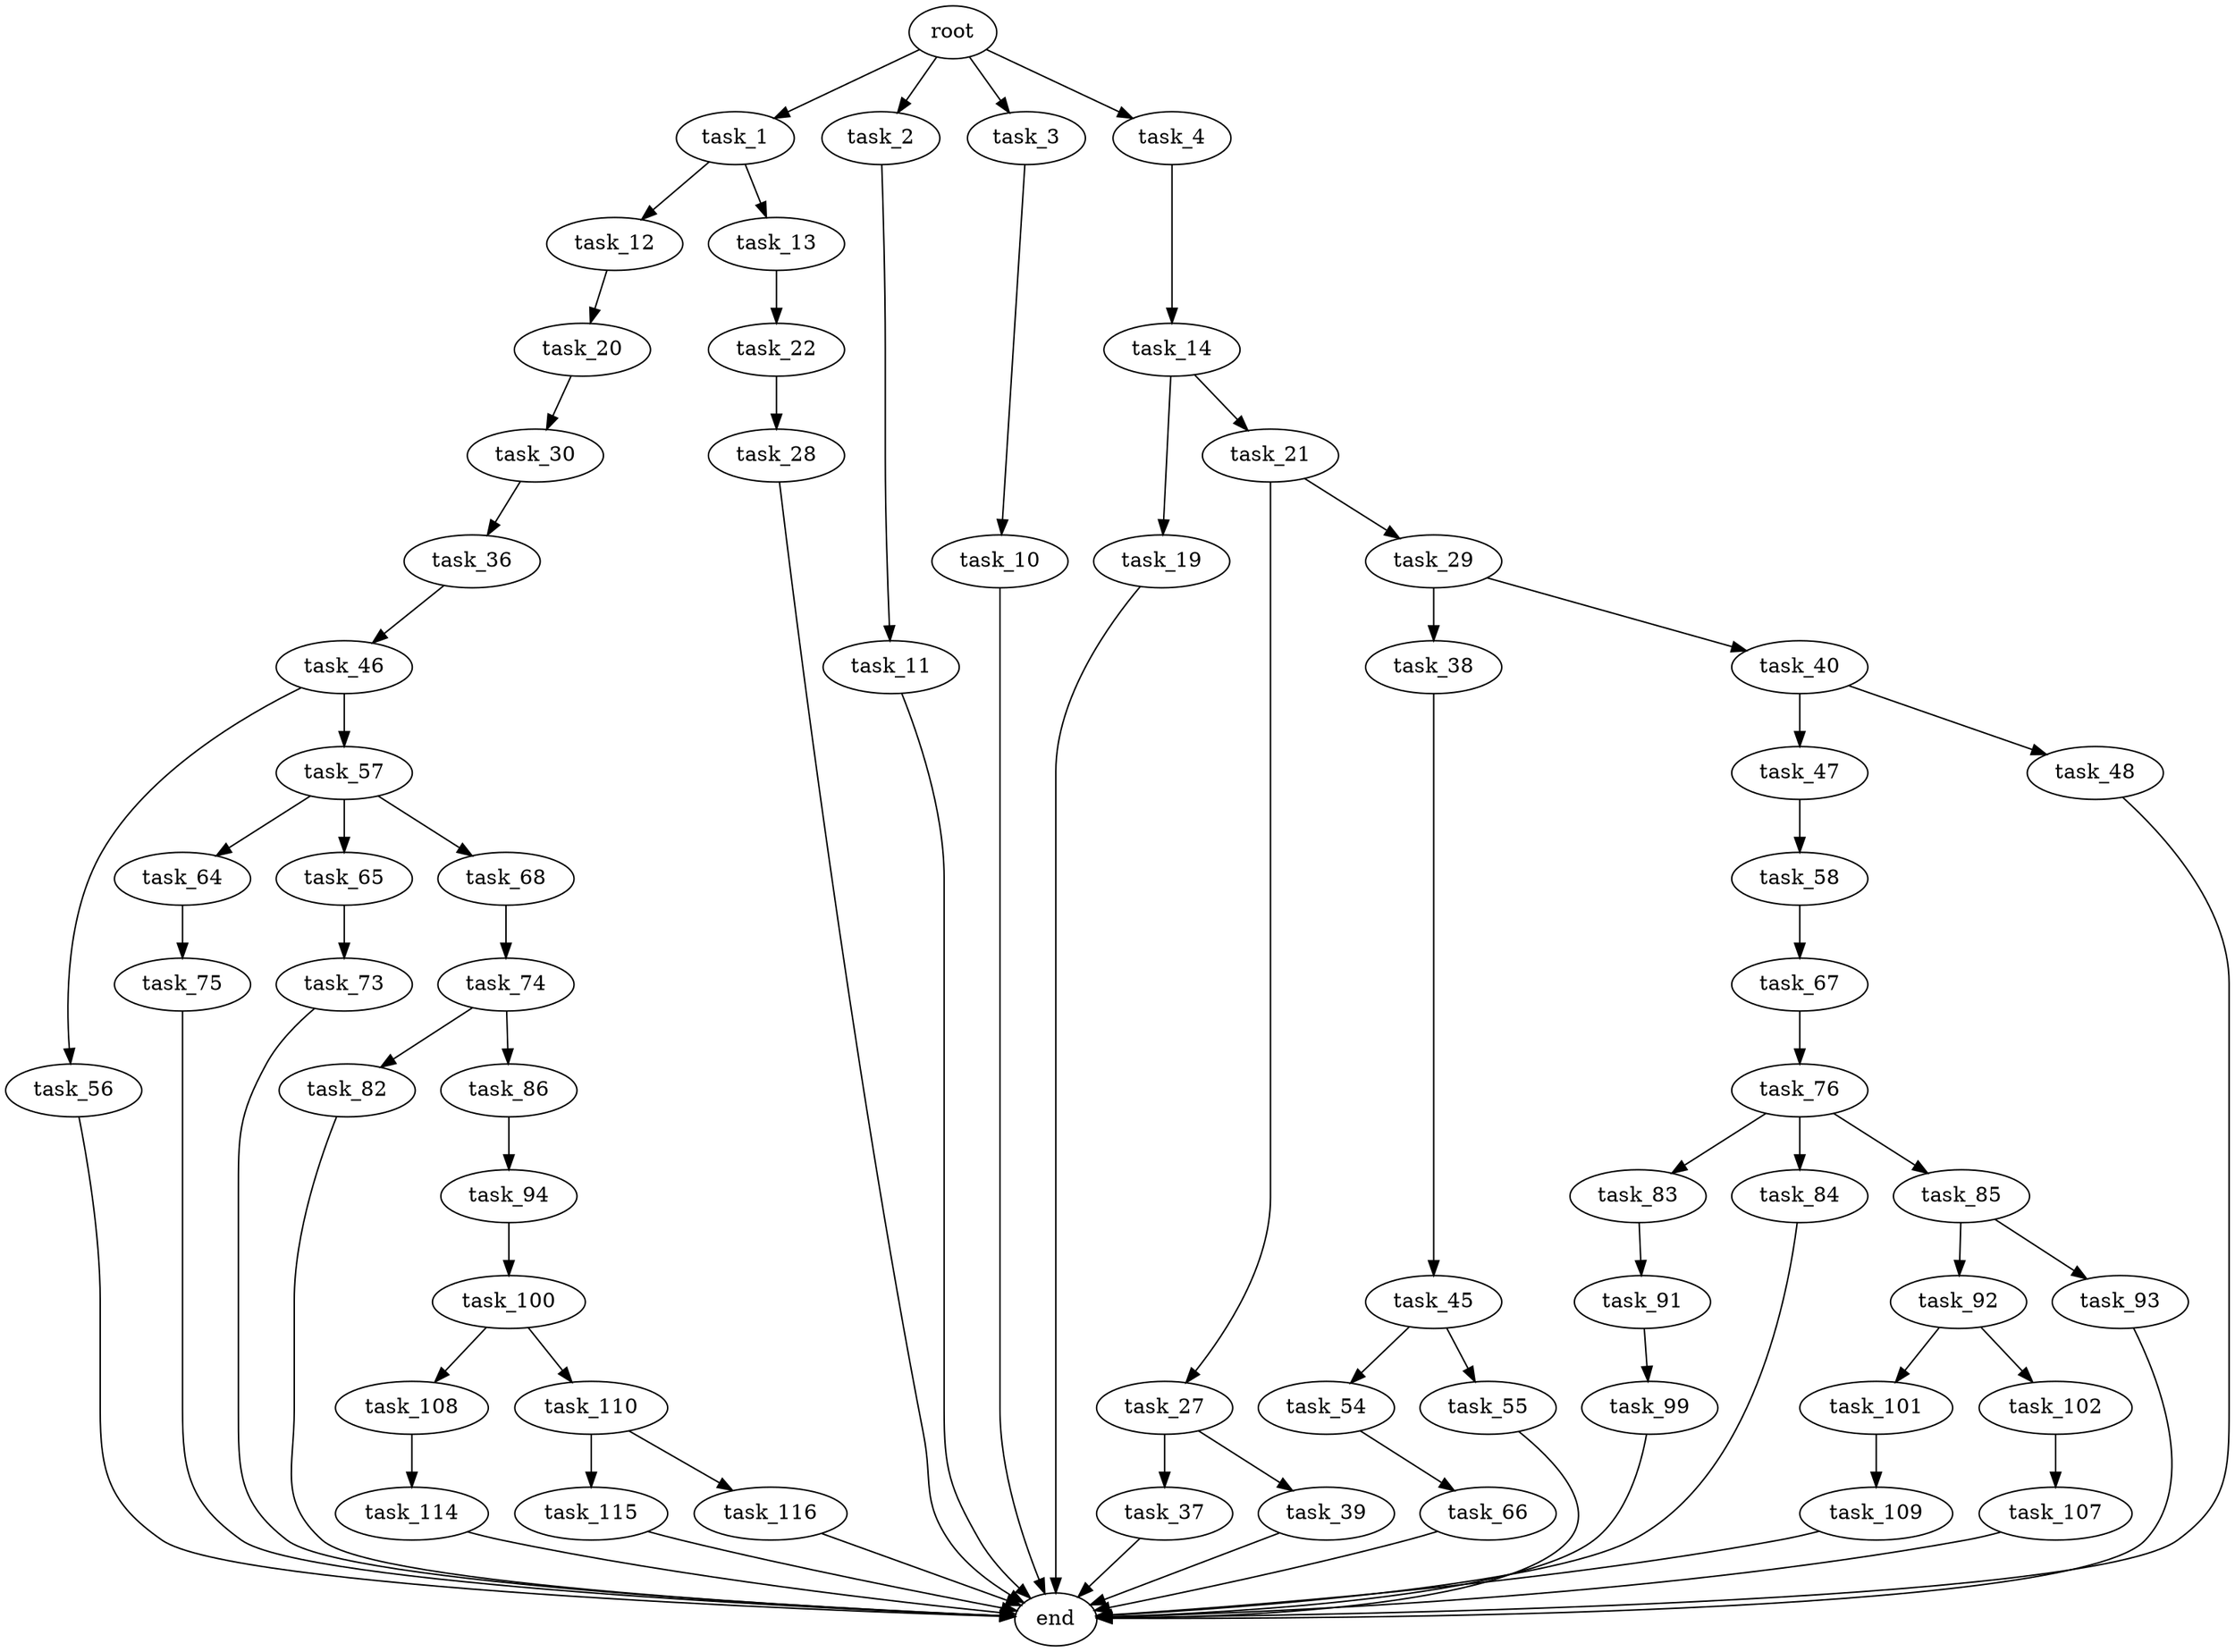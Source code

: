 digraph G {
  root [size="0.000000"];
  task_1 [size="51311905999.000000"];
  task_2 [size="352293812961.000000"];
  task_3 [size="48727270094.000000"];
  task_4 [size="30469017631.000000"];
  task_10 [size="24329582844.000000"];
  task_11 [size="1073741824000.000000"];
  task_12 [size="477553896466.000000"];
  task_13 [size="782757789696.000000"];
  task_14 [size="782757789696.000000"];
  task_19 [size="14015697962.000000"];
  task_20 [size="363931887302.000000"];
  task_21 [size="38443646305.000000"];
  task_22 [size="744845472.000000"];
  task_27 [size="46638453691.000000"];
  task_28 [size="18547825375.000000"];
  task_29 [size="782757789696.000000"];
  task_30 [size="262687709145.000000"];
  task_36 [size="213005233657.000000"];
  task_37 [size="1073741824000.000000"];
  task_38 [size="28991029248.000000"];
  task_39 [size="2130778891.000000"];
  task_40 [size="10662403423.000000"];
  task_45 [size="2739768912.000000"];
  task_46 [size="574062219258.000000"];
  task_47 [size="1073741824000.000000"];
  task_48 [size="20615648179.000000"];
  task_54 [size="68719476736.000000"];
  task_55 [size="11833755832.000000"];
  task_56 [size="134217728000.000000"];
  task_57 [size="27493988763.000000"];
  task_58 [size="83165544533.000000"];
  task_64 [size="84892590913.000000"];
  task_65 [size="134217728000.000000"];
  task_66 [size="28991029248.000000"];
  task_67 [size="12237809928.000000"];
  task_68 [size="134217728000.000000"];
  task_73 [size="31676228221.000000"];
  task_74 [size="368293445632.000000"];
  task_75 [size="782757789696.000000"];
  task_76 [size="200075518840.000000"];
  task_82 [size="28991029248.000000"];
  task_83 [size="6823808247.000000"];
  task_84 [size="21752637225.000000"];
  task_85 [size="1073741824000.000000"];
  task_86 [size="1073741824000.000000"];
  task_91 [size="549755813888.000000"];
  task_92 [size="8589934592.000000"];
  task_93 [size="355919267711.000000"];
  task_94 [size="318821404639.000000"];
  task_99 [size="158826890677.000000"];
  task_100 [size="117795399190.000000"];
  task_101 [size="231928233984.000000"];
  task_102 [size="444957971511.000000"];
  task_107 [size="211819283066.000000"];
  task_108 [size="1073741824000.000000"];
  task_109 [size="28991029248.000000"];
  task_110 [size="17875607748.000000"];
  task_114 [size="2297498581.000000"];
  task_115 [size="531841099.000000"];
  task_116 [size="28991029248.000000"];
  end [size="0.000000"];

  root -> task_1 [size="1.000000"];
  root -> task_2 [size="1.000000"];
  root -> task_3 [size="1.000000"];
  root -> task_4 [size="1.000000"];
  task_1 -> task_12 [size="134217728.000000"];
  task_1 -> task_13 [size="134217728.000000"];
  task_2 -> task_11 [size="838860800.000000"];
  task_3 -> task_10 [size="838860800.000000"];
  task_4 -> task_14 [size="536870912.000000"];
  task_10 -> end [size="1.000000"];
  task_11 -> end [size="1.000000"];
  task_12 -> task_20 [size="838860800.000000"];
  task_13 -> task_22 [size="679477248.000000"];
  task_14 -> task_19 [size="679477248.000000"];
  task_14 -> task_21 [size="679477248.000000"];
  task_19 -> end [size="1.000000"];
  task_20 -> task_30 [size="838860800.000000"];
  task_21 -> task_27 [size="75497472.000000"];
  task_21 -> task_29 [size="75497472.000000"];
  task_22 -> task_28 [size="75497472.000000"];
  task_27 -> task_37 [size="33554432.000000"];
  task_27 -> task_39 [size="33554432.000000"];
  task_28 -> end [size="1.000000"];
  task_29 -> task_38 [size="679477248.000000"];
  task_29 -> task_40 [size="679477248.000000"];
  task_30 -> task_36 [size="209715200.000000"];
  task_36 -> task_46 [size="411041792.000000"];
  task_37 -> end [size="1.000000"];
  task_38 -> task_45 [size="75497472.000000"];
  task_39 -> end [size="1.000000"];
  task_40 -> task_47 [size="838860800.000000"];
  task_40 -> task_48 [size="838860800.000000"];
  task_45 -> task_54 [size="134217728.000000"];
  task_45 -> task_55 [size="134217728.000000"];
  task_46 -> task_56 [size="411041792.000000"];
  task_46 -> task_57 [size="411041792.000000"];
  task_47 -> task_58 [size="838860800.000000"];
  task_48 -> end [size="1.000000"];
  task_54 -> task_66 [size="134217728.000000"];
  task_55 -> end [size="1.000000"];
  task_56 -> end [size="1.000000"];
  task_57 -> task_64 [size="679477248.000000"];
  task_57 -> task_65 [size="679477248.000000"];
  task_57 -> task_68 [size="679477248.000000"];
  task_58 -> task_67 [size="75497472.000000"];
  task_64 -> task_75 [size="75497472.000000"];
  task_65 -> task_73 [size="209715200.000000"];
  task_66 -> end [size="1.000000"];
  task_67 -> task_76 [size="411041792.000000"];
  task_68 -> task_74 [size="209715200.000000"];
  task_73 -> end [size="1.000000"];
  task_74 -> task_82 [size="411041792.000000"];
  task_74 -> task_86 [size="411041792.000000"];
  task_75 -> end [size="1.000000"];
  task_76 -> task_83 [size="679477248.000000"];
  task_76 -> task_84 [size="679477248.000000"];
  task_76 -> task_85 [size="679477248.000000"];
  task_82 -> end [size="1.000000"];
  task_83 -> task_91 [size="209715200.000000"];
  task_84 -> end [size="1.000000"];
  task_85 -> task_92 [size="838860800.000000"];
  task_85 -> task_93 [size="838860800.000000"];
  task_86 -> task_94 [size="838860800.000000"];
  task_91 -> task_99 [size="536870912.000000"];
  task_92 -> task_101 [size="33554432.000000"];
  task_92 -> task_102 [size="33554432.000000"];
  task_93 -> end [size="1.000000"];
  task_94 -> task_100 [size="679477248.000000"];
  task_99 -> end [size="1.000000"];
  task_100 -> task_108 [size="134217728.000000"];
  task_100 -> task_110 [size="134217728.000000"];
  task_101 -> task_109 [size="301989888.000000"];
  task_102 -> task_107 [size="301989888.000000"];
  task_107 -> end [size="1.000000"];
  task_108 -> task_114 [size="838860800.000000"];
  task_109 -> end [size="1.000000"];
  task_110 -> task_115 [size="75497472.000000"];
  task_110 -> task_116 [size="75497472.000000"];
  task_114 -> end [size="1.000000"];
  task_115 -> end [size="1.000000"];
  task_116 -> end [size="1.000000"];
}

